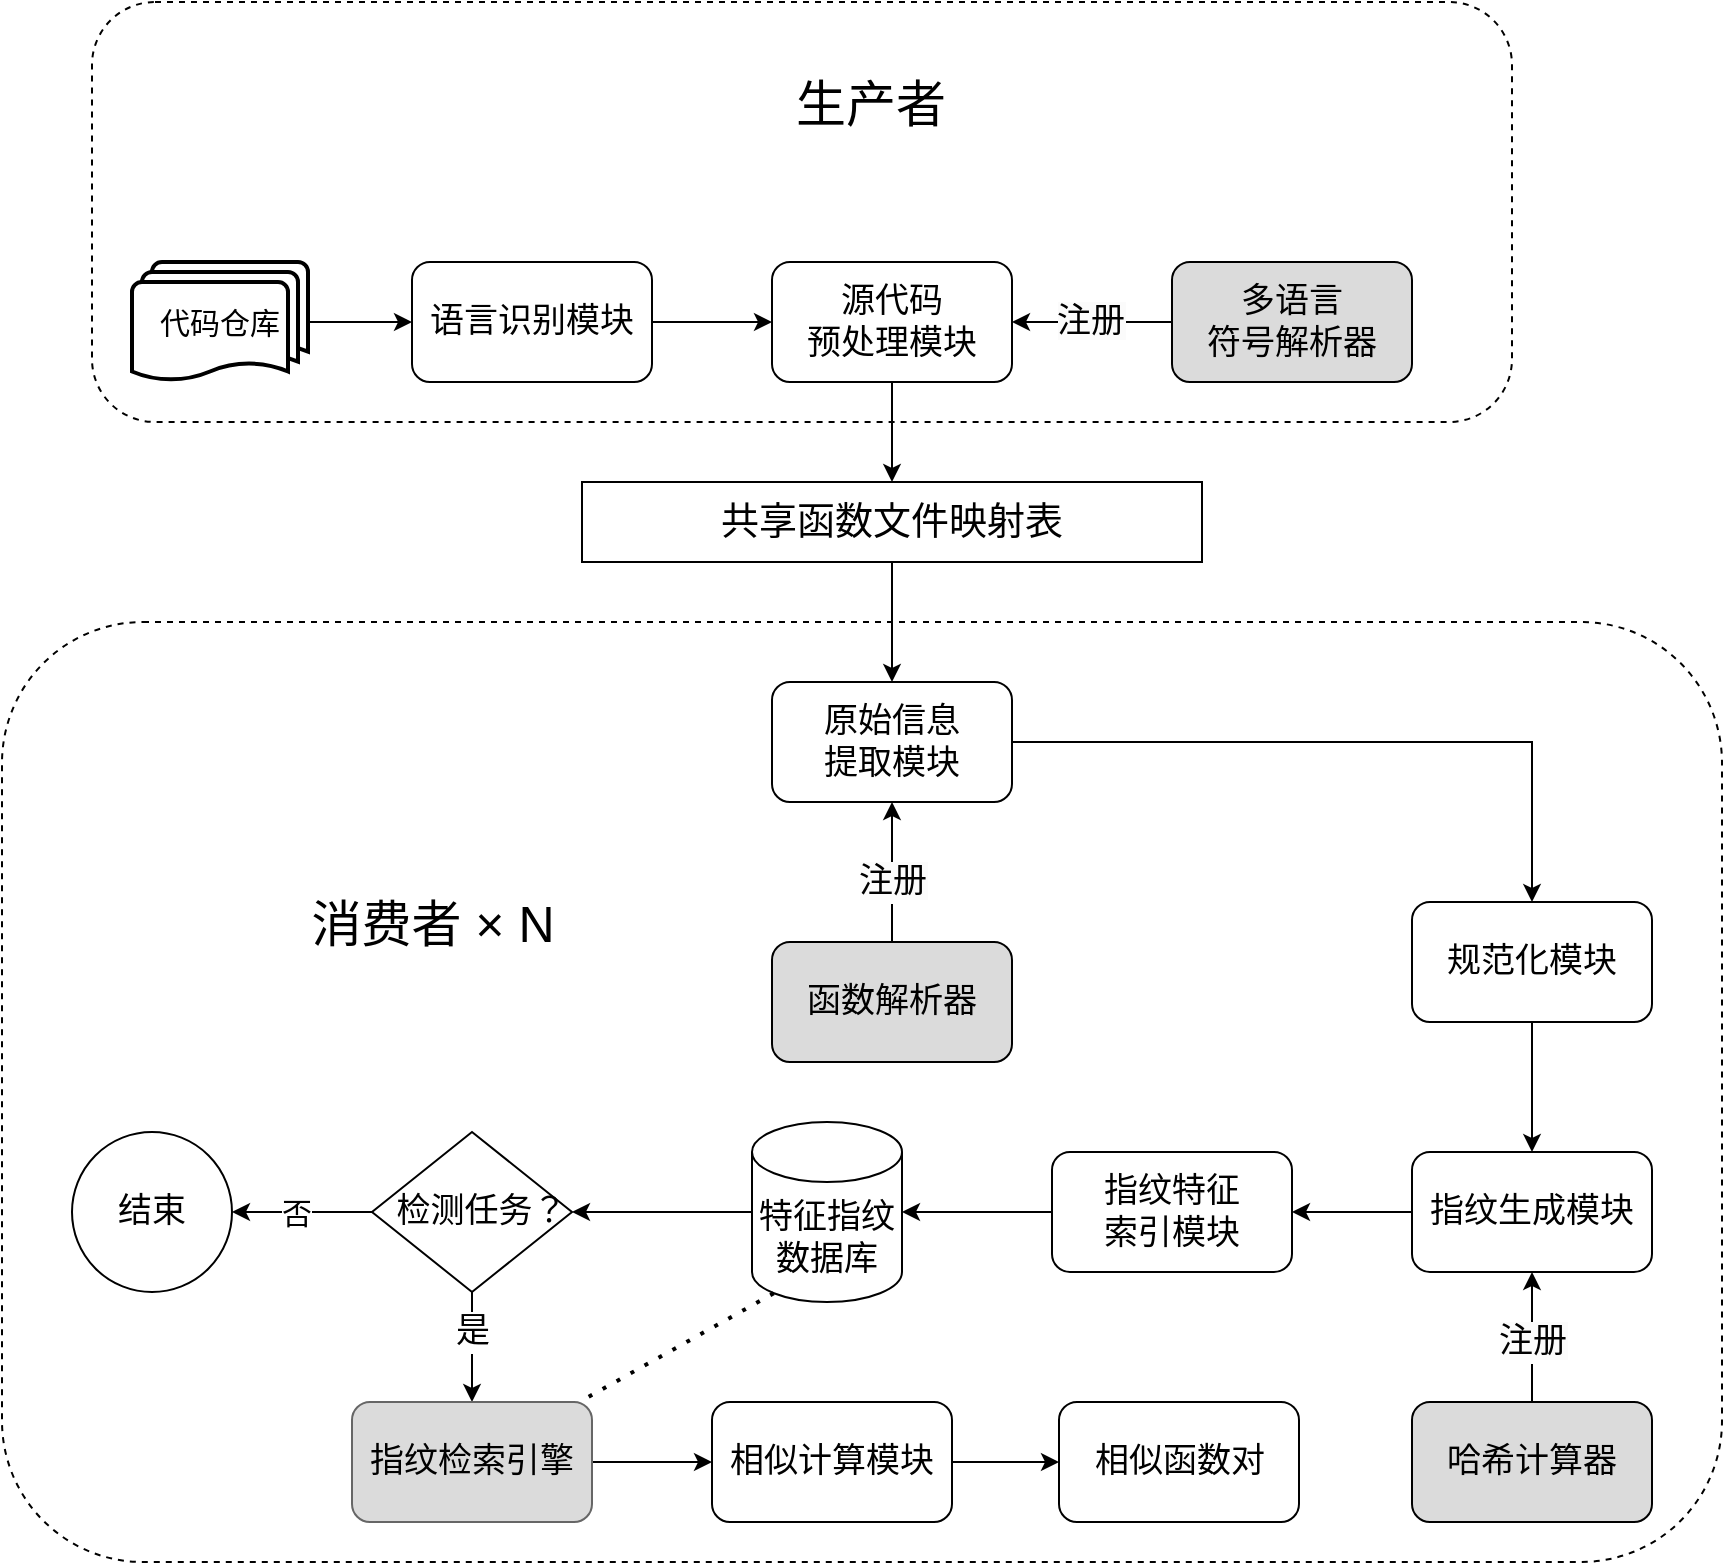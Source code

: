 <mxfile version="21.2.7" type="github">
  <diagram id="C5RBs43oDa-KdzZeNtuy" name="Page-1">
    <mxGraphModel dx="1786" dy="1165" grid="1" gridSize="10" guides="1" tooltips="1" connect="1" arrows="1" fold="1" page="1" pageScale="1" pageWidth="827" pageHeight="1169" math="0" shadow="0">
      <root>
        <mxCell id="WIyWlLk6GJQsqaUBKTNV-0" />
        <mxCell id="WIyWlLk6GJQsqaUBKTNV-1" parent="WIyWlLk6GJQsqaUBKTNV-0" />
        <mxCell id="n-eU_3DC4zFcbtv_YTFx-3" value="" style="rounded=1;whiteSpace=wrap;html=1;dashed=1;" parent="WIyWlLk6GJQsqaUBKTNV-1" vertex="1">
          <mxGeometry x="-70" y="360" width="860" height="470" as="geometry" />
        </mxCell>
        <mxCell id="n-eU_3DC4zFcbtv_YTFx-1" value="" style="rounded=1;whiteSpace=wrap;html=1;dashed=1;" parent="WIyWlLk6GJQsqaUBKTNV-1" vertex="1">
          <mxGeometry x="-25" y="50" width="710" height="210" as="geometry" />
        </mxCell>
        <mxCell id="jyzZ4kDg1ZwlGxl__Olp-17" value="" style="edgeStyle=orthogonalEdgeStyle;rounded=0;orthogonalLoop=1;jettySize=auto;html=1;" parent="WIyWlLk6GJQsqaUBKTNV-1" source="jyzZ4kDg1ZwlGxl__Olp-4" target="jyzZ4kDg1ZwlGxl__Olp-6" edge="1">
          <mxGeometry relative="1" as="geometry" />
        </mxCell>
        <mxCell id="jyzZ4kDg1ZwlGxl__Olp-4" value="语言识别模块" style="rounded=1;whiteSpace=wrap;html=1;fontSize=17;" parent="WIyWlLk6GJQsqaUBKTNV-1" vertex="1">
          <mxGeometry x="135" y="180" width="120" height="60" as="geometry" />
        </mxCell>
        <mxCell id="ayA4d4wzAJmnETh3Zo5m-1" style="edgeStyle=orthogonalEdgeStyle;rounded=0;orthogonalLoop=1;jettySize=auto;html=1;" parent="WIyWlLk6GJQsqaUBKTNV-1" source="jyzZ4kDg1ZwlGxl__Olp-6" target="ayA4d4wzAJmnETh3Zo5m-0" edge="1">
          <mxGeometry relative="1" as="geometry" />
        </mxCell>
        <mxCell id="jyzZ4kDg1ZwlGxl__Olp-6" value="源代码&lt;br&gt;预处理模块" style="rounded=1;whiteSpace=wrap;html=1;fontSize=17;" parent="WIyWlLk6GJQsqaUBKTNV-1" vertex="1">
          <mxGeometry x="315" y="180" width="120" height="60" as="geometry" />
        </mxCell>
        <mxCell id="POpgnarBCO6agSEM3lew-0" style="edgeStyle=orthogonalEdgeStyle;rounded=0;orthogonalLoop=1;jettySize=auto;html=1;" parent="WIyWlLk6GJQsqaUBKTNV-1" source="jyzZ4kDg1ZwlGxl__Olp-8" target="jyzZ4kDg1ZwlGxl__Olp-12" edge="1">
          <mxGeometry relative="1" as="geometry" />
        </mxCell>
        <mxCell id="jyzZ4kDg1ZwlGxl__Olp-8" value="原始信息&lt;br&gt;提取模块" style="rounded=1;whiteSpace=wrap;html=1;fontSize=17;" parent="WIyWlLk6GJQsqaUBKTNV-1" vertex="1">
          <mxGeometry x="315" y="390" width="120" height="60" as="geometry" />
        </mxCell>
        <mxCell id="jyzZ4kDg1ZwlGxl__Olp-24" value="" style="edgeStyle=orthogonalEdgeStyle;rounded=0;orthogonalLoop=1;jettySize=auto;html=1;" parent="WIyWlLk6GJQsqaUBKTNV-1" source="jyzZ4kDg1ZwlGxl__Olp-12" target="jyzZ4kDg1ZwlGxl__Olp-22" edge="1">
          <mxGeometry relative="1" as="geometry" />
        </mxCell>
        <mxCell id="jyzZ4kDg1ZwlGxl__Olp-12" value="规范化模块" style="rounded=1;whiteSpace=wrap;html=1;fontSize=17;" parent="WIyWlLk6GJQsqaUBKTNV-1" vertex="1">
          <mxGeometry x="635" y="500" width="120" height="60" as="geometry" />
        </mxCell>
        <mxCell id="POpgnarBCO6agSEM3lew-6" style="edgeStyle=orthogonalEdgeStyle;rounded=0;orthogonalLoop=1;jettySize=auto;html=1;" parent="WIyWlLk6GJQsqaUBKTNV-1" source="jyzZ4kDg1ZwlGxl__Olp-22" target="jyzZ4kDg1ZwlGxl__Olp-25" edge="1">
          <mxGeometry relative="1" as="geometry" />
        </mxCell>
        <mxCell id="jyzZ4kDg1ZwlGxl__Olp-22" value="指纹生成模块" style="rounded=1;whiteSpace=wrap;html=1;fontSize=17;" parent="WIyWlLk6GJQsqaUBKTNV-1" vertex="1">
          <mxGeometry x="635" y="625" width="120" height="60" as="geometry" />
        </mxCell>
        <mxCell id="jyzZ4kDg1ZwlGxl__Olp-31" value="" style="edgeStyle=orthogonalEdgeStyle;rounded=0;orthogonalLoop=1;jettySize=auto;html=1;" parent="WIyWlLk6GJQsqaUBKTNV-1" source="jyzZ4kDg1ZwlGxl__Olp-25" target="jyzZ4kDg1ZwlGxl__Olp-30" edge="1">
          <mxGeometry relative="1" as="geometry" />
        </mxCell>
        <mxCell id="jyzZ4kDg1ZwlGxl__Olp-25" value="&lt;font style=&quot;font-size: 17px;&quot;&gt;指纹特征&lt;br&gt;索引模块&lt;/font&gt;" style="rounded=1;whiteSpace=wrap;html=1;fontSize=17;" parent="WIyWlLk6GJQsqaUBKTNV-1" vertex="1">
          <mxGeometry x="455" y="625" width="120" height="60" as="geometry" />
        </mxCell>
        <mxCell id="jyzZ4kDg1ZwlGxl__Olp-33" value="" style="edgeStyle=orthogonalEdgeStyle;rounded=0;orthogonalLoop=1;jettySize=auto;html=1;" parent="WIyWlLk6GJQsqaUBKTNV-1" source="jyzZ4kDg1ZwlGxl__Olp-30" target="jyzZ4kDg1ZwlGxl__Olp-32" edge="1">
          <mxGeometry relative="1" as="geometry" />
        </mxCell>
        <mxCell id="jyzZ4kDg1ZwlGxl__Olp-30" value="特征指纹数据库" style="shape=cylinder3;whiteSpace=wrap;html=1;boundedLbl=1;backgroundOutline=1;size=15;fontSize=17;" parent="WIyWlLk6GJQsqaUBKTNV-1" vertex="1">
          <mxGeometry x="305" y="610" width="75" height="90" as="geometry" />
        </mxCell>
        <mxCell id="jyzZ4kDg1ZwlGxl__Olp-35" value="" style="edgeStyle=orthogonalEdgeStyle;rounded=0;orthogonalLoop=1;jettySize=auto;html=1;" parent="WIyWlLk6GJQsqaUBKTNV-1" source="jyzZ4kDg1ZwlGxl__Olp-32" target="jyzZ4kDg1ZwlGxl__Olp-34" edge="1">
          <mxGeometry relative="1" as="geometry" />
        </mxCell>
        <mxCell id="jyzZ4kDg1ZwlGxl__Olp-36" value="否" style="edgeLabel;html=1;align=center;verticalAlign=middle;resizable=0;points=[];fontSize=15;" parent="jyzZ4kDg1ZwlGxl__Olp-35" vertex="1" connectable="0">
          <mxGeometry x="0.086" relative="1" as="geometry">
            <mxPoint as="offset" />
          </mxGeometry>
        </mxCell>
        <mxCell id="jyzZ4kDg1ZwlGxl__Olp-38" value="" style="edgeStyle=orthogonalEdgeStyle;rounded=0;orthogonalLoop=1;jettySize=auto;html=1;" parent="WIyWlLk6GJQsqaUBKTNV-1" source="jyzZ4kDg1ZwlGxl__Olp-32" target="jyzZ4kDg1ZwlGxl__Olp-37" edge="1">
          <mxGeometry relative="1" as="geometry" />
        </mxCell>
        <mxCell id="jyzZ4kDg1ZwlGxl__Olp-39" value="是" style="edgeLabel;html=1;align=center;verticalAlign=middle;resizable=0;points=[];fontSize=17;" parent="jyzZ4kDg1ZwlGxl__Olp-38" vertex="1" connectable="0">
          <mxGeometry x="-0.3" relative="1" as="geometry">
            <mxPoint as="offset" />
          </mxGeometry>
        </mxCell>
        <mxCell id="jyzZ4kDg1ZwlGxl__Olp-32" value="&amp;nbsp; 检测任务？" style="rhombus;whiteSpace=wrap;html=1;fontSize=17;" parent="WIyWlLk6GJQsqaUBKTNV-1" vertex="1">
          <mxGeometry x="115" y="615" width="100" height="80" as="geometry" />
        </mxCell>
        <mxCell id="jyzZ4kDg1ZwlGxl__Olp-34" value="结束" style="ellipse;whiteSpace=wrap;html=1;aspect=fixed;fontSize=17;" parent="WIyWlLk6GJQsqaUBKTNV-1" vertex="1">
          <mxGeometry x="-35" y="615" width="80" height="80" as="geometry" />
        </mxCell>
        <mxCell id="jyzZ4kDg1ZwlGxl__Olp-57" value="" style="edgeStyle=none;rounded=0;orthogonalLoop=1;jettySize=auto;html=1;" parent="WIyWlLk6GJQsqaUBKTNV-1" source="jyzZ4kDg1ZwlGxl__Olp-37" target="jyzZ4kDg1ZwlGxl__Olp-40" edge="1">
          <mxGeometry relative="1" as="geometry" />
        </mxCell>
        <mxCell id="jyzZ4kDg1ZwlGxl__Olp-37" value="指纹检索引擎" style="rounded=1;whiteSpace=wrap;html=1;fillColor=#DBDBDB;strokeColor=#666666;gradientColor=none;fontSize=17;" parent="WIyWlLk6GJQsqaUBKTNV-1" vertex="1">
          <mxGeometry x="105" y="750" width="120" height="60" as="geometry" />
        </mxCell>
        <mxCell id="jyzZ4kDg1ZwlGxl__Olp-61" value="" style="edgeStyle=none;rounded=0;orthogonalLoop=1;jettySize=auto;html=1;" parent="WIyWlLk6GJQsqaUBKTNV-1" source="jyzZ4kDg1ZwlGxl__Olp-40" target="jyzZ4kDg1ZwlGxl__Olp-60" edge="1">
          <mxGeometry relative="1" as="geometry" />
        </mxCell>
        <mxCell id="jyzZ4kDg1ZwlGxl__Olp-40" value="相似计算模块" style="rounded=1;whiteSpace=wrap;html=1;fontSize=17;" parent="WIyWlLk6GJQsqaUBKTNV-1" vertex="1">
          <mxGeometry x="285" y="750" width="120" height="60" as="geometry" />
        </mxCell>
        <mxCell id="jyzZ4kDg1ZwlGxl__Olp-41" value="" style="endArrow=none;dashed=1;html=1;dashPattern=1 3;strokeWidth=2;rounded=0;exitX=0.145;exitY=1;exitDx=0;exitDy=-4.35;exitPerimeter=0;" parent="WIyWlLk6GJQsqaUBKTNV-1" source="jyzZ4kDg1ZwlGxl__Olp-30" target="jyzZ4kDg1ZwlGxl__Olp-37" edge="1">
          <mxGeometry width="50" height="50" relative="1" as="geometry">
            <mxPoint x="395" y="675" as="sourcePoint" />
            <mxPoint x="445" y="625" as="targetPoint" />
          </mxGeometry>
        </mxCell>
        <mxCell id="jyzZ4kDg1ZwlGxl__Olp-50" value="" style="edgeStyle=none;rounded=0;orthogonalLoop=1;jettySize=auto;html=1;" parent="WIyWlLk6GJQsqaUBKTNV-1" source="jyzZ4kDg1ZwlGxl__Olp-49" target="jyzZ4kDg1ZwlGxl__Olp-6" edge="1">
          <mxGeometry relative="1" as="geometry" />
        </mxCell>
        <mxCell id="OAWIFn0U_RYJsTswj_zg-0" value="&lt;span style=&quot;font-size: 17px; background-color: rgb(251, 251, 251);&quot;&gt;注册&lt;/span&gt;" style="edgeLabel;html=1;align=center;verticalAlign=middle;resizable=0;points=[];fontSize=17;" parent="jyzZ4kDg1ZwlGxl__Olp-50" vertex="1" connectable="0">
          <mxGeometry x="-0.3" y="-1" relative="1" as="geometry">
            <mxPoint x="-13" y="1" as="offset" />
          </mxGeometry>
        </mxCell>
        <mxCell id="jyzZ4kDg1ZwlGxl__Olp-49" value="&lt;font style=&quot;font-size: 17px;&quot;&gt;多语言&lt;br&gt;符号解析器&lt;br&gt;&lt;/font&gt;" style="rounded=1;whiteSpace=wrap;html=1;fillColor=#DBDBDB;" parent="WIyWlLk6GJQsqaUBKTNV-1" vertex="1">
          <mxGeometry x="515" y="180" width="120" height="60" as="geometry" />
        </mxCell>
        <mxCell id="jyzZ4kDg1ZwlGxl__Olp-52" value="" style="edgeStyle=none;rounded=0;orthogonalLoop=1;jettySize=auto;html=1;" parent="WIyWlLk6GJQsqaUBKTNV-1" source="jyzZ4kDg1ZwlGxl__Olp-51" target="jyzZ4kDg1ZwlGxl__Olp-8" edge="1">
          <mxGeometry relative="1" as="geometry" />
        </mxCell>
        <mxCell id="OAWIFn0U_RYJsTswj_zg-1" value="&lt;span style=&quot;background-color: rgb(251, 251, 251); font-size: 17px;&quot;&gt;&lt;font style=&quot;font-size: 17px;&quot;&gt;注册&lt;/font&gt;&lt;/span&gt;" style="edgeLabel;html=1;align=center;verticalAlign=middle;resizable=0;points=[];fontSize=17;" parent="jyzZ4kDg1ZwlGxl__Olp-52" vertex="1" connectable="0">
          <mxGeometry x="-0.35" y="-1" relative="1" as="geometry">
            <mxPoint x="-1" y="-7" as="offset" />
          </mxGeometry>
        </mxCell>
        <mxCell id="jyzZ4kDg1ZwlGxl__Olp-51" value="函数解析器" style="rounded=1;whiteSpace=wrap;html=1;fillColor=#DBDBDB;fontSize=17;" parent="WIyWlLk6GJQsqaUBKTNV-1" vertex="1">
          <mxGeometry x="315" y="520" width="120" height="60" as="geometry" />
        </mxCell>
        <mxCell id="jyzZ4kDg1ZwlGxl__Olp-54" value="" style="edgeStyle=none;rounded=0;orthogonalLoop=1;jettySize=auto;html=1;" parent="WIyWlLk6GJQsqaUBKTNV-1" source="jyzZ4kDg1ZwlGxl__Olp-53" target="jyzZ4kDg1ZwlGxl__Olp-22" edge="1">
          <mxGeometry relative="1" as="geometry" />
        </mxCell>
        <mxCell id="OAWIFn0U_RYJsTswj_zg-2" value="&lt;span style=&quot;background-color: rgb(251, 251, 251); font-size: 17px;&quot;&gt;&lt;font style=&quot;font-size: 17px;&quot;&gt;注册&lt;/font&gt;&lt;/span&gt;" style="edgeLabel;html=1;align=center;verticalAlign=middle;resizable=0;points=[];fontSize=17;" parent="jyzZ4kDg1ZwlGxl__Olp-54" vertex="1" connectable="0">
          <mxGeometry x="0.2" y="-1" relative="1" as="geometry">
            <mxPoint x="-1" y="9" as="offset" />
          </mxGeometry>
        </mxCell>
        <mxCell id="jyzZ4kDg1ZwlGxl__Olp-53" value="哈希计算器" style="rounded=1;whiteSpace=wrap;html=1;fillColor=#DBDBDB;fontSize=17;" parent="WIyWlLk6GJQsqaUBKTNV-1" vertex="1">
          <mxGeometry x="635" y="750" width="120" height="60" as="geometry" />
        </mxCell>
        <mxCell id="jyzZ4kDg1ZwlGxl__Olp-60" value="相似函数对" style="rounded=1;whiteSpace=wrap;html=1;fontSize=17;" parent="WIyWlLk6GJQsqaUBKTNV-1" vertex="1">
          <mxGeometry x="458.5" y="750" width="120" height="60" as="geometry" />
        </mxCell>
        <mxCell id="zDNLwzV3y-9Us6gca69P-1" style="edgeStyle=orthogonalEdgeStyle;rounded=0;orthogonalLoop=1;jettySize=auto;html=1;entryX=0;entryY=0.5;entryDx=0;entryDy=0;" parent="WIyWlLk6GJQsqaUBKTNV-1" source="zDNLwzV3y-9Us6gca69P-0" target="jyzZ4kDg1ZwlGxl__Olp-4" edge="1">
          <mxGeometry relative="1" as="geometry" />
        </mxCell>
        <mxCell id="zDNLwzV3y-9Us6gca69P-0" value="代码仓库" style="strokeWidth=2;html=1;shape=mxgraph.flowchart.multi-document;whiteSpace=wrap;fontSize=15;" parent="WIyWlLk6GJQsqaUBKTNV-1" vertex="1">
          <mxGeometry x="-5" y="180" width="88" height="60" as="geometry" />
        </mxCell>
        <mxCell id="n-eU_3DC4zFcbtv_YTFx-4" value="&lt;font style=&quot;font-size: 25px;&quot;&gt;消费者 × N&lt;/font&gt;" style="text;html=1;align=center;verticalAlign=middle;resizable=0;points=[];autosize=1;strokeColor=none;fillColor=none;" parent="WIyWlLk6GJQsqaUBKTNV-1" vertex="1">
          <mxGeometry x="70" y="490" width="150" height="40" as="geometry" />
        </mxCell>
        <mxCell id="n-eU_3DC4zFcbtv_YTFx-5" value="&lt;font style=&quot;font-size: 25px;&quot;&gt;生产者&lt;/font&gt;" style="text;html=1;align=center;verticalAlign=middle;resizable=0;points=[];autosize=1;strokeColor=none;fillColor=none;" parent="WIyWlLk6GJQsqaUBKTNV-1" vertex="1">
          <mxGeometry x="314" y="80" width="100" height="40" as="geometry" />
        </mxCell>
        <mxCell id="ayA4d4wzAJmnETh3Zo5m-6" style="edgeStyle=orthogonalEdgeStyle;rounded=0;orthogonalLoop=1;jettySize=auto;html=1;" parent="WIyWlLk6GJQsqaUBKTNV-1" source="ayA4d4wzAJmnETh3Zo5m-0" target="jyzZ4kDg1ZwlGxl__Olp-8" edge="1">
          <mxGeometry relative="1" as="geometry" />
        </mxCell>
        <mxCell id="ayA4d4wzAJmnETh3Zo5m-0" value="&lt;font style=&quot;font-size: 19px;&quot;&gt;共享函数文件映射表&lt;/font&gt;" style="rounded=0;whiteSpace=wrap;html=1;fontSize=19;" parent="WIyWlLk6GJQsqaUBKTNV-1" vertex="1">
          <mxGeometry x="220" y="290" width="310" height="40" as="geometry" />
        </mxCell>
      </root>
    </mxGraphModel>
  </diagram>
</mxfile>
